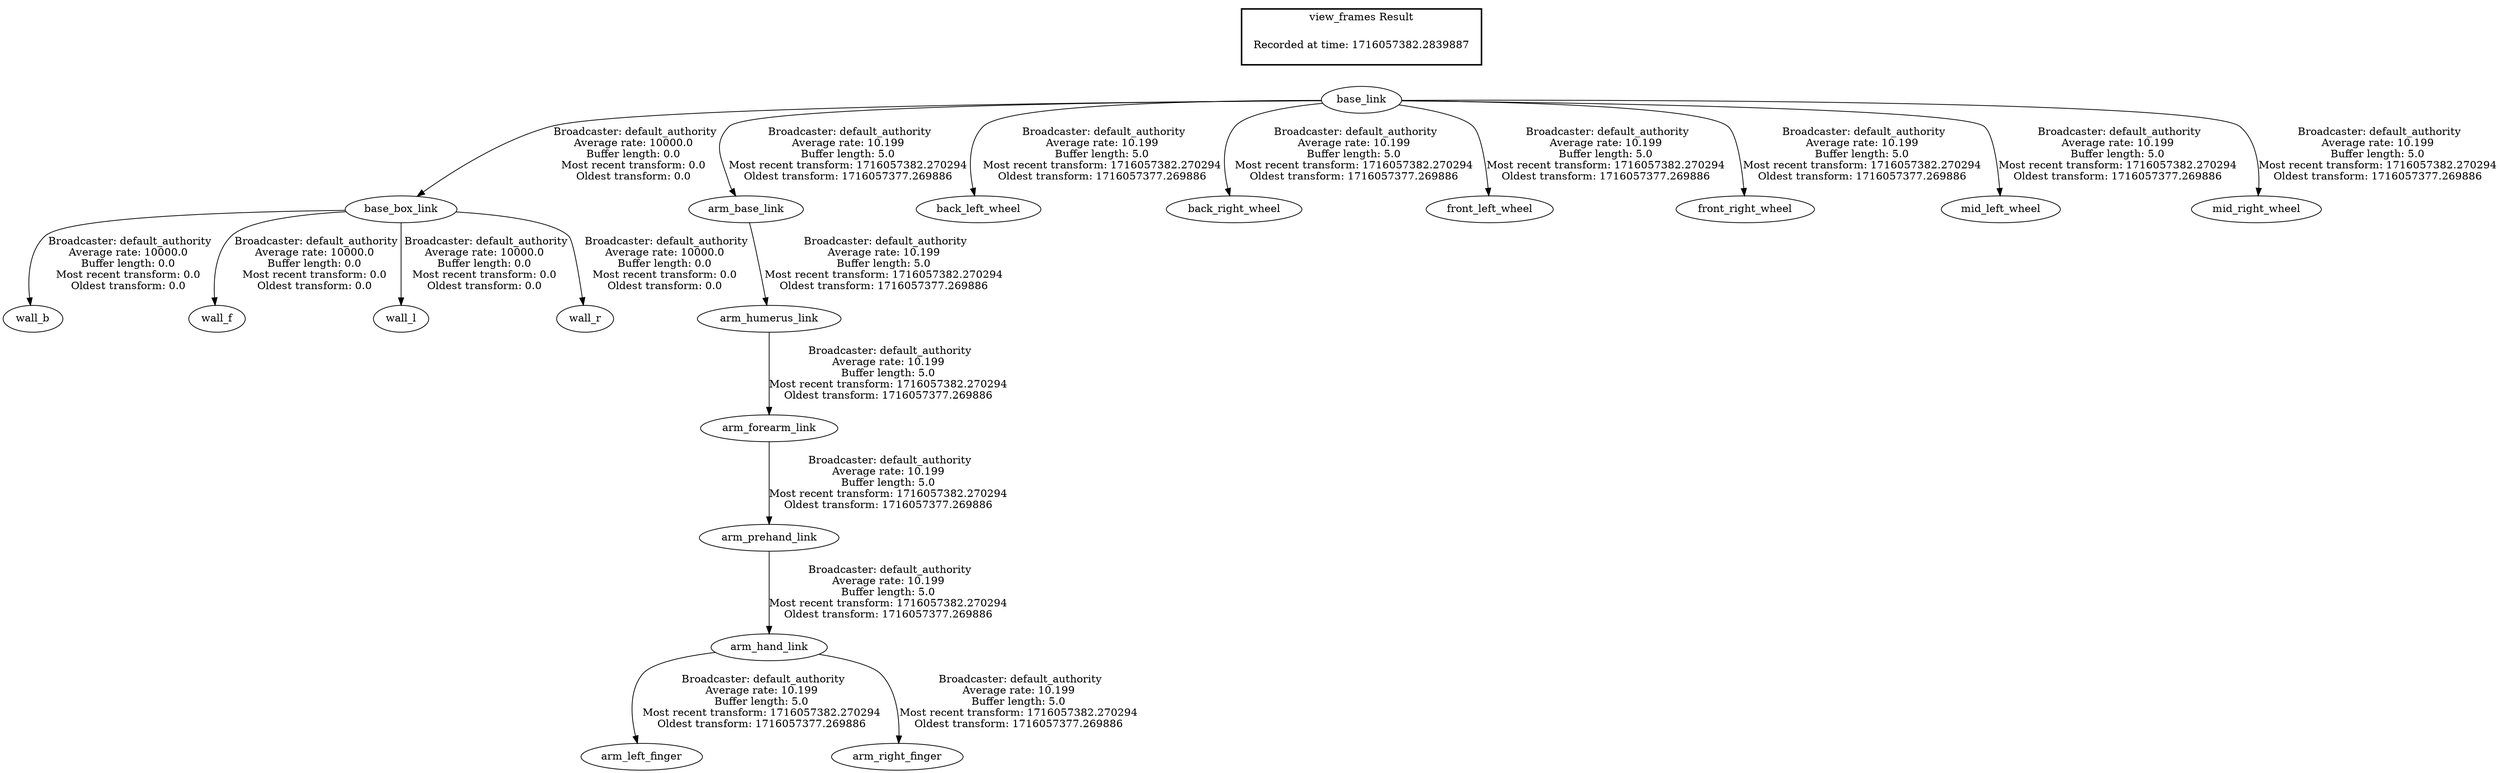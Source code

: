 digraph G {
"base_link" -> "base_box_link"[label=" Broadcaster: default_authority\nAverage rate: 10000.0\nBuffer length: 0.0\nMost recent transform: 0.0\nOldest transform: 0.0\n"];
"base_box_link" -> "wall_b"[label=" Broadcaster: default_authority\nAverage rate: 10000.0\nBuffer length: 0.0\nMost recent transform: 0.0\nOldest transform: 0.0\n"];
"base_box_link" -> "wall_f"[label=" Broadcaster: default_authority\nAverage rate: 10000.0\nBuffer length: 0.0\nMost recent transform: 0.0\nOldest transform: 0.0\n"];
"base_box_link" -> "wall_l"[label=" Broadcaster: default_authority\nAverage rate: 10000.0\nBuffer length: 0.0\nMost recent transform: 0.0\nOldest transform: 0.0\n"];
"base_box_link" -> "wall_r"[label=" Broadcaster: default_authority\nAverage rate: 10000.0\nBuffer length: 0.0\nMost recent transform: 0.0\nOldest transform: 0.0\n"];
"base_link" -> "arm_base_link"[label=" Broadcaster: default_authority\nAverage rate: 10.199\nBuffer length: 5.0\nMost recent transform: 1716057382.270294\nOldest transform: 1716057377.269886\n"];
"arm_humerus_link" -> "arm_forearm_link"[label=" Broadcaster: default_authority\nAverage rate: 10.199\nBuffer length: 5.0\nMost recent transform: 1716057382.270294\nOldest transform: 1716057377.269886\n"];
"arm_base_link" -> "arm_humerus_link"[label=" Broadcaster: default_authority\nAverage rate: 10.199\nBuffer length: 5.0\nMost recent transform: 1716057382.270294\nOldest transform: 1716057377.269886\n"];
"arm_prehand_link" -> "arm_hand_link"[label=" Broadcaster: default_authority\nAverage rate: 10.199\nBuffer length: 5.0\nMost recent transform: 1716057382.270294\nOldest transform: 1716057377.269886\n"];
"arm_forearm_link" -> "arm_prehand_link"[label=" Broadcaster: default_authority\nAverage rate: 10.199\nBuffer length: 5.0\nMost recent transform: 1716057382.270294\nOldest transform: 1716057377.269886\n"];
"arm_hand_link" -> "arm_left_finger"[label=" Broadcaster: default_authority\nAverage rate: 10.199\nBuffer length: 5.0\nMost recent transform: 1716057382.270294\nOldest transform: 1716057377.269886\n"];
"arm_hand_link" -> "arm_right_finger"[label=" Broadcaster: default_authority\nAverage rate: 10.199\nBuffer length: 5.0\nMost recent transform: 1716057382.270294\nOldest transform: 1716057377.269886\n"];
"base_link" -> "back_left_wheel"[label=" Broadcaster: default_authority\nAverage rate: 10.199\nBuffer length: 5.0\nMost recent transform: 1716057382.270294\nOldest transform: 1716057377.269886\n"];
"base_link" -> "back_right_wheel"[label=" Broadcaster: default_authority\nAverage rate: 10.199\nBuffer length: 5.0\nMost recent transform: 1716057382.270294\nOldest transform: 1716057377.269886\n"];
"base_link" -> "front_left_wheel"[label=" Broadcaster: default_authority\nAverage rate: 10.199\nBuffer length: 5.0\nMost recent transform: 1716057382.270294\nOldest transform: 1716057377.269886\n"];
"base_link" -> "front_right_wheel"[label=" Broadcaster: default_authority\nAverage rate: 10.199\nBuffer length: 5.0\nMost recent transform: 1716057382.270294\nOldest transform: 1716057377.269886\n"];
"base_link" -> "mid_left_wheel"[label=" Broadcaster: default_authority\nAverage rate: 10.199\nBuffer length: 5.0\nMost recent transform: 1716057382.270294\nOldest transform: 1716057377.269886\n"];
"base_link" -> "mid_right_wheel"[label=" Broadcaster: default_authority\nAverage rate: 10.199\nBuffer length: 5.0\nMost recent transform: 1716057382.270294\nOldest transform: 1716057377.269886\n"];
edge [style=invis];
 subgraph cluster_legend { style=bold; color=black; label ="view_frames Result";
"Recorded at time: 1716057382.2839887"[ shape=plaintext ] ;
}->"base_link";
}